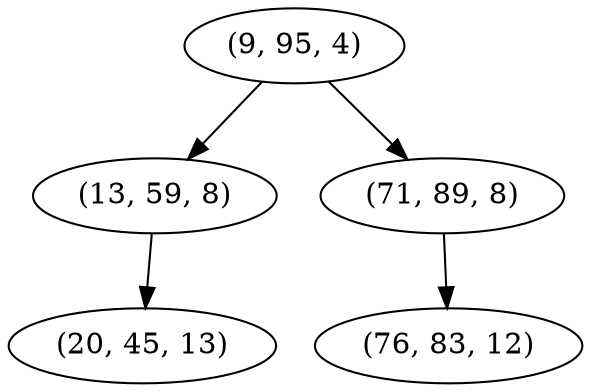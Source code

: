 digraph tree {
    "(9, 95, 4)";
    "(13, 59, 8)";
    "(20, 45, 13)";
    "(71, 89, 8)";
    "(76, 83, 12)";
    "(9, 95, 4)" -> "(13, 59, 8)";
    "(9, 95, 4)" -> "(71, 89, 8)";
    "(13, 59, 8)" -> "(20, 45, 13)";
    "(71, 89, 8)" -> "(76, 83, 12)";
}
